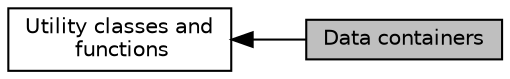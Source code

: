 digraph "Data containers"
{
  edge [fontname="Helvetica",fontsize="10",labelfontname="Helvetica",labelfontsize="10"];
  node [fontname="Helvetica",fontsize="10",shape=box];
  rankdir=LR;
  Node2 [label="Utility classes and\l functions",height=0.2,width=0.4,color="black", fillcolor="white", style="filled",URL="$group__Toolboxes.html",tooltip="Several classes and functions that implement common operations."];
  Node1 [label="Data containers",height=0.2,width=0.4,color="black", fillcolor="grey75", style="filled", fontcolor="black",tooltip="Container classes (vectors, matrices, ND-arrays, etc.)."];
  Node2->Node1 [shape=plaintext, dir="back", style="solid"];
}
